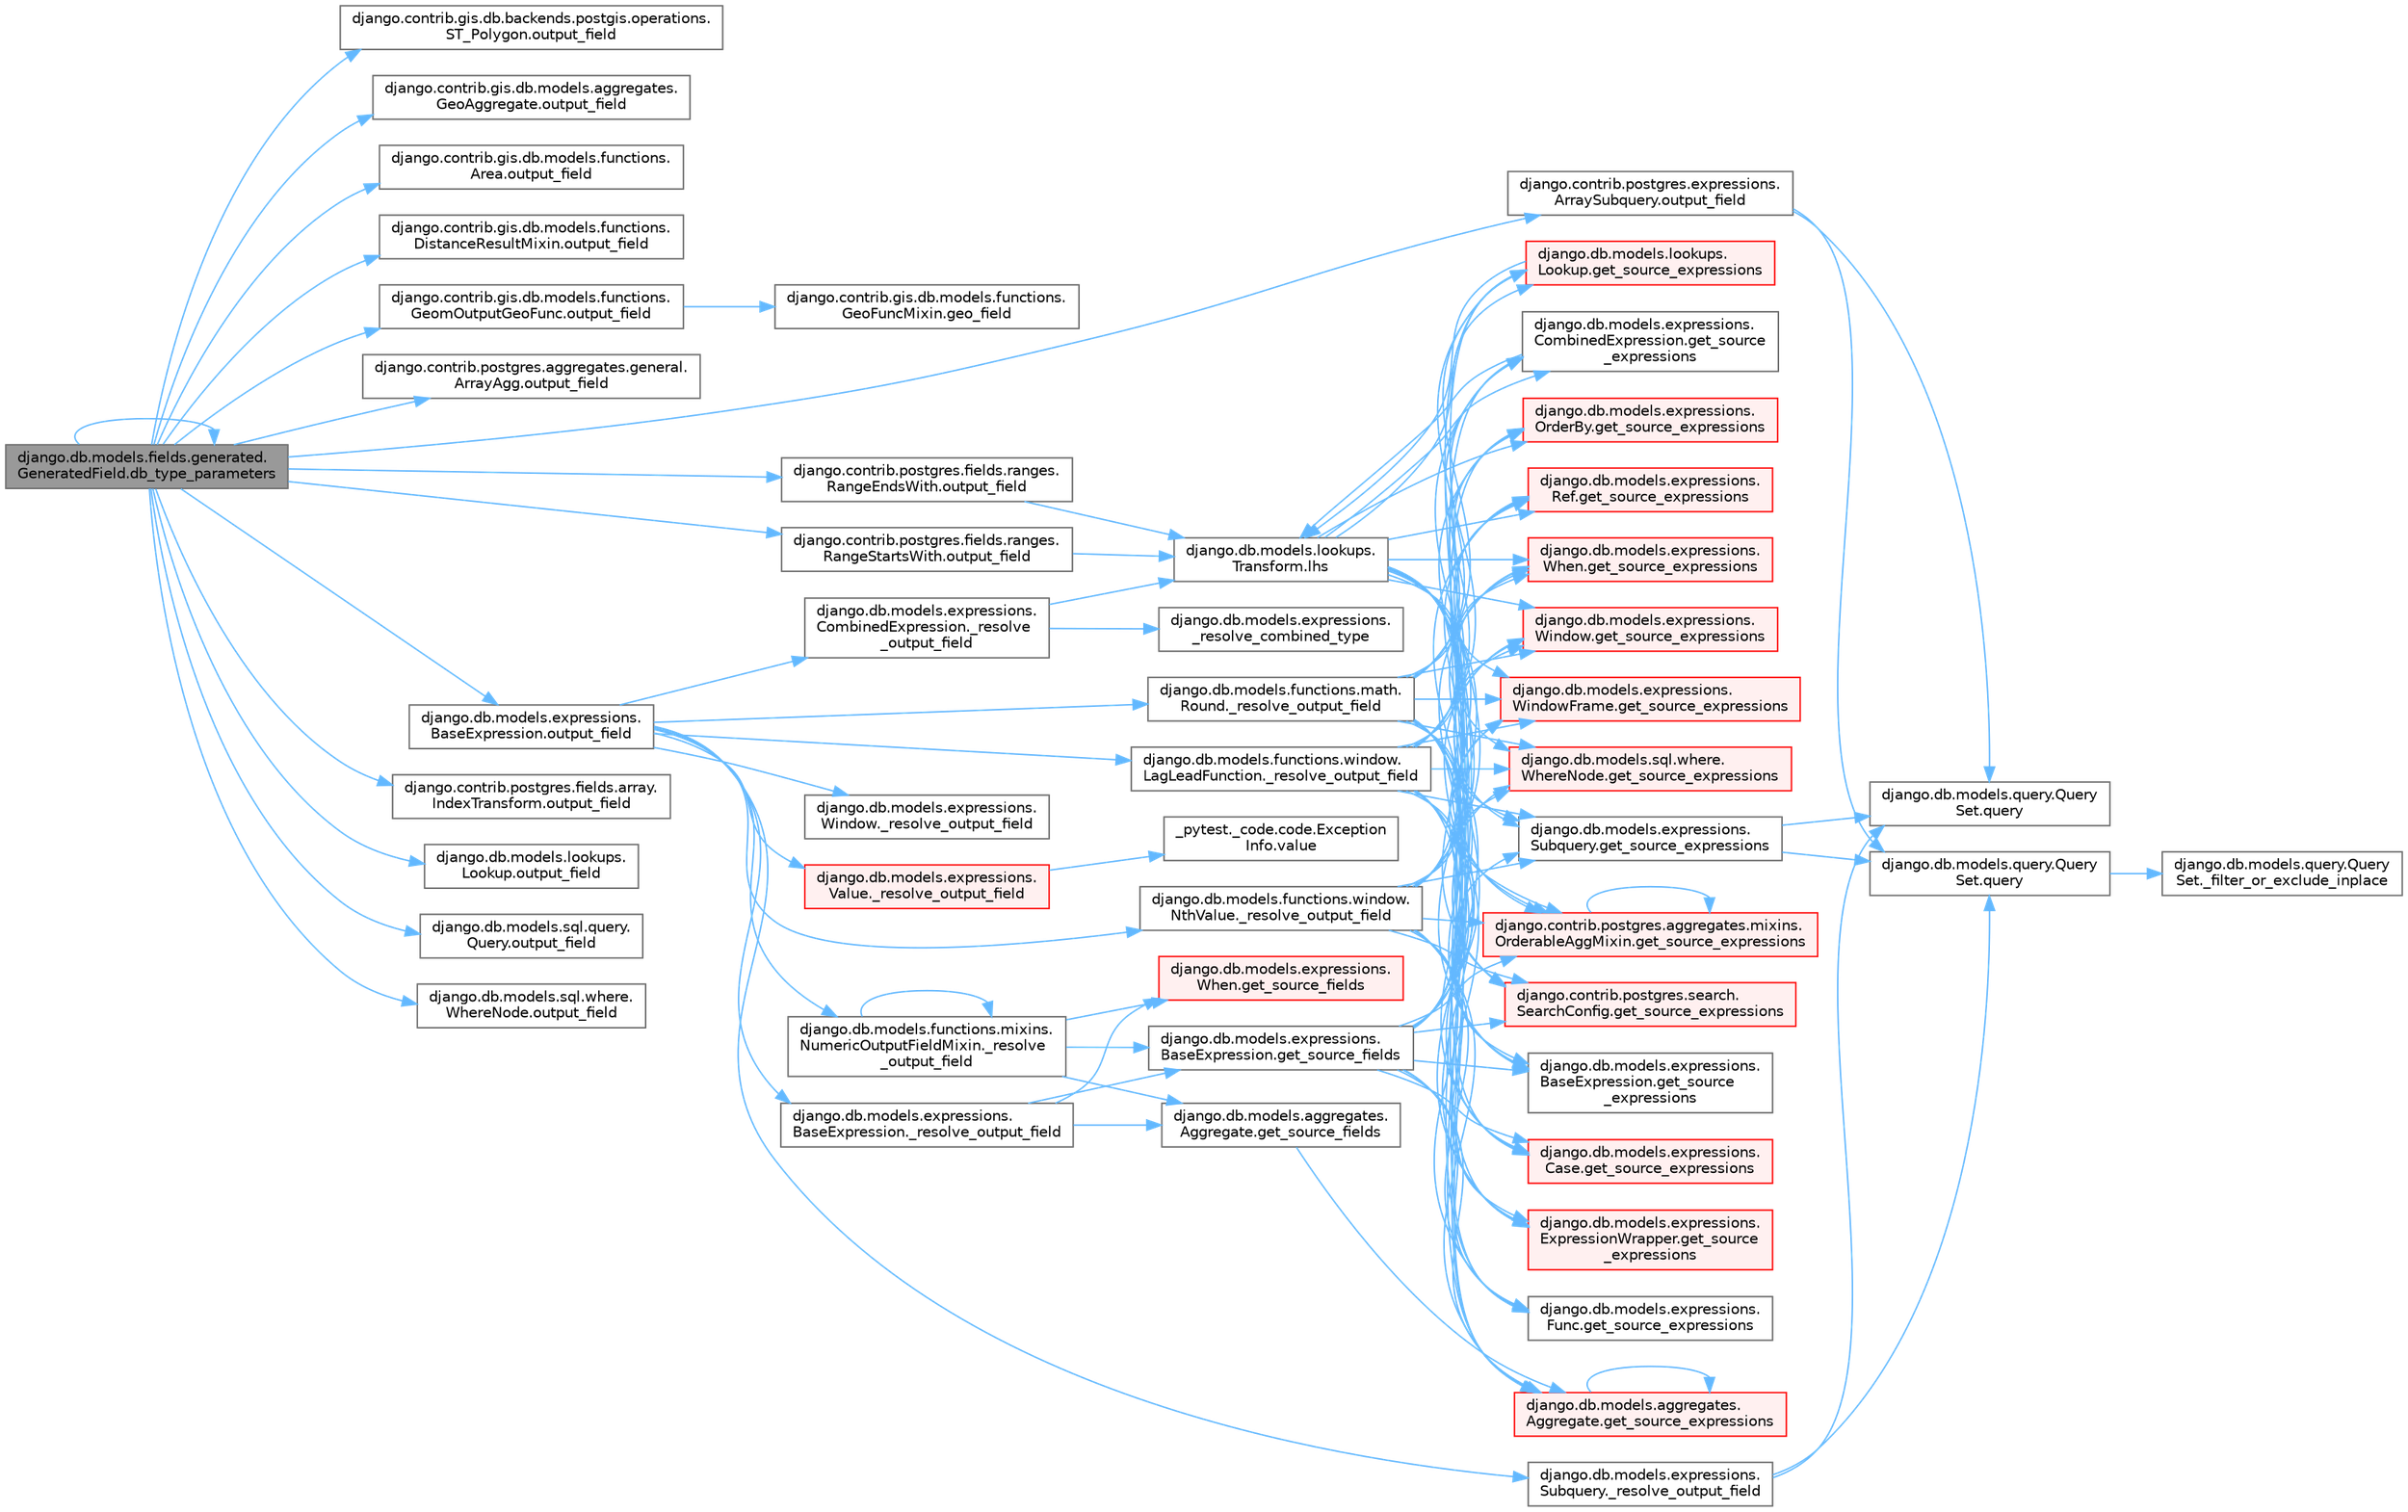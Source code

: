 digraph "django.db.models.fields.generated.GeneratedField.db_type_parameters"
{
 // LATEX_PDF_SIZE
  bgcolor="transparent";
  edge [fontname=Helvetica,fontsize=10,labelfontname=Helvetica,labelfontsize=10];
  node [fontname=Helvetica,fontsize=10,shape=box,height=0.2,width=0.4];
  rankdir="LR";
  Node1 [id="Node000001",label="django.db.models.fields.generated.\lGeneratedField.db_type_parameters",height=0.2,width=0.4,color="gray40", fillcolor="grey60", style="filled", fontcolor="black",tooltip=" "];
  Node1 -> Node1 [id="edge1_Node000001_Node000001",color="steelblue1",style="solid",tooltip=" "];
  Node1 -> Node2 [id="edge2_Node000001_Node000002",color="steelblue1",style="solid",tooltip=" "];
  Node2 [id="Node000002",label="django.contrib.gis.db.backends.postgis.operations.\lST_Polygon.output_field",height=0.2,width=0.4,color="grey40", fillcolor="white", style="filled",URL="$classdjango_1_1contrib_1_1gis_1_1db_1_1backends_1_1postgis_1_1operations_1_1_s_t___polygon.html#a4427b1b0cb4e6df4fde6c045c562118a",tooltip=" "];
  Node1 -> Node3 [id="edge3_Node000001_Node000003",color="steelblue1",style="solid",tooltip=" "];
  Node3 [id="Node000003",label="django.contrib.gis.db.models.aggregates.\lGeoAggregate.output_field",height=0.2,width=0.4,color="grey40", fillcolor="white", style="filled",URL="$classdjango_1_1contrib_1_1gis_1_1db_1_1models_1_1aggregates_1_1_geo_aggregate.html#a1f680d71d32335c5854387fa09555108",tooltip=" "];
  Node1 -> Node4 [id="edge4_Node000001_Node000004",color="steelblue1",style="solid",tooltip=" "];
  Node4 [id="Node000004",label="django.contrib.gis.db.models.functions.\lArea.output_field",height=0.2,width=0.4,color="grey40", fillcolor="white", style="filled",URL="$classdjango_1_1contrib_1_1gis_1_1db_1_1models_1_1functions_1_1_area.html#a017724b08cd640b0e7e834e003cc103d",tooltip=" "];
  Node1 -> Node5 [id="edge5_Node000001_Node000005",color="steelblue1",style="solid",tooltip=" "];
  Node5 [id="Node000005",label="django.contrib.gis.db.models.functions.\lDistanceResultMixin.output_field",height=0.2,width=0.4,color="grey40", fillcolor="white", style="filled",URL="$classdjango_1_1contrib_1_1gis_1_1db_1_1models_1_1functions_1_1_distance_result_mixin.html#af219b5c12f89e181ada240244818e239",tooltip=" "];
  Node1 -> Node6 [id="edge6_Node000001_Node000006",color="steelblue1",style="solid",tooltip=" "];
  Node6 [id="Node000006",label="django.contrib.gis.db.models.functions.\lGeomOutputGeoFunc.output_field",height=0.2,width=0.4,color="grey40", fillcolor="white", style="filled",URL="$classdjango_1_1contrib_1_1gis_1_1db_1_1models_1_1functions_1_1_geom_output_geo_func.html#a55415993f9af0a2cbde3681557342482",tooltip=" "];
  Node6 -> Node7 [id="edge7_Node000006_Node000007",color="steelblue1",style="solid",tooltip=" "];
  Node7 [id="Node000007",label="django.contrib.gis.db.models.functions.\lGeoFuncMixin.geo_field",height=0.2,width=0.4,color="grey40", fillcolor="white", style="filled",URL="$classdjango_1_1contrib_1_1gis_1_1db_1_1models_1_1functions_1_1_geo_func_mixin.html#aae4bfeb201602d13218e58d1778b4c1b",tooltip=" "];
  Node1 -> Node8 [id="edge8_Node000001_Node000008",color="steelblue1",style="solid",tooltip=" "];
  Node8 [id="Node000008",label="django.contrib.postgres.aggregates.general.\lArrayAgg.output_field",height=0.2,width=0.4,color="grey40", fillcolor="white", style="filled",URL="$classdjango_1_1contrib_1_1postgres_1_1aggregates_1_1general_1_1_array_agg.html#a845ed6cbbb6d6fe470d9478934ade450",tooltip=" "];
  Node1 -> Node9 [id="edge9_Node000001_Node000009",color="steelblue1",style="solid",tooltip=" "];
  Node9 [id="Node000009",label="django.contrib.postgres.expressions.\lArraySubquery.output_field",height=0.2,width=0.4,color="grey40", fillcolor="white", style="filled",URL="$classdjango_1_1contrib_1_1postgres_1_1expressions_1_1_array_subquery.html#adfc4d450008ff7b23517e73cbd1ad172",tooltip=" "];
  Node9 -> Node10 [id="edge10_Node000009_Node000010",color="steelblue1",style="solid",tooltip=" "];
  Node10 [id="Node000010",label="django.db.models.query.Query\lSet.query",height=0.2,width=0.4,color="grey40", fillcolor="white", style="filled",URL="$classdjango_1_1db_1_1models_1_1query_1_1_query_set.html#a8028ed81b109acb162489dbd16604c83",tooltip=" "];
  Node10 -> Node11 [id="edge11_Node000010_Node000011",color="steelblue1",style="solid",tooltip=" "];
  Node11 [id="Node000011",label="django.db.models.query.Query\lSet._filter_or_exclude_inplace",height=0.2,width=0.4,color="grey40", fillcolor="white", style="filled",URL="$classdjango_1_1db_1_1models_1_1query_1_1_query_set.html#aabeb9102e4ff687eea5dc3a6d54a8a29",tooltip=" "];
  Node9 -> Node12 [id="edge12_Node000009_Node000012",color="steelblue1",style="solid",tooltip=" "];
  Node12 [id="Node000012",label="django.db.models.query.Query\lSet.query",height=0.2,width=0.4,color="grey40", fillcolor="white", style="filled",URL="$classdjango_1_1db_1_1models_1_1query_1_1_query_set.html#a0b0307a9b3f65303afb2c5783372d2c2",tooltip=" "];
  Node1 -> Node13 [id="edge13_Node000001_Node000013",color="steelblue1",style="solid",tooltip=" "];
  Node13 [id="Node000013",label="django.contrib.postgres.fields.array.\lIndexTransform.output_field",height=0.2,width=0.4,color="grey40", fillcolor="white", style="filled",URL="$classdjango_1_1contrib_1_1postgres_1_1fields_1_1array_1_1_index_transform.html#ae3ca901f64e761da8d9dff087275f9ef",tooltip=" "];
  Node1 -> Node14 [id="edge14_Node000001_Node000014",color="steelblue1",style="solid",tooltip=" "];
  Node14 [id="Node000014",label="django.contrib.postgres.fields.ranges.\lRangeEndsWith.output_field",height=0.2,width=0.4,color="grey40", fillcolor="white", style="filled",URL="$classdjango_1_1contrib_1_1postgres_1_1fields_1_1ranges_1_1_range_ends_with.html#ab81e75d2435974b6171ddb1cbce4ebd9",tooltip=" "];
  Node14 -> Node15 [id="edge15_Node000014_Node000015",color="steelblue1",style="solid",tooltip=" "];
  Node15 [id="Node000015",label="django.db.models.lookups.\lTransform.lhs",height=0.2,width=0.4,color="grey40", fillcolor="white", style="filled",URL="$classdjango_1_1db_1_1models_1_1lookups_1_1_transform.html#ac0ce01e192abd1a739a4c77fcc8a1bf9",tooltip=" "];
  Node15 -> Node16 [id="edge16_Node000015_Node000016",color="steelblue1",style="solid",tooltip=" "];
  Node16 [id="Node000016",label="django.contrib.postgres.aggregates.mixins.\lOrderableAggMixin.get_source_expressions",height=0.2,width=0.4,color="red", fillcolor="#FFF0F0", style="filled",URL="$classdjango_1_1contrib_1_1postgres_1_1aggregates_1_1mixins_1_1_orderable_agg_mixin.html#abed9d6bb5142aafc8b77ac03f9d7a989",tooltip=" "];
  Node16 -> Node16 [id="edge17_Node000016_Node000016",color="steelblue1",style="solid",tooltip=" "];
  Node15 -> Node30 [id="edge18_Node000015_Node000030",color="steelblue1",style="solid",tooltip=" "];
  Node30 [id="Node000030",label="django.contrib.postgres.search.\lSearchConfig.get_source_expressions",height=0.2,width=0.4,color="red", fillcolor="#FFF0F0", style="filled",URL="$classdjango_1_1contrib_1_1postgres_1_1search_1_1_search_config.html#a2c17d4dfedc6381528df8a0a1b3751bf",tooltip=" "];
  Node15 -> Node33 [id="edge19_Node000015_Node000033",color="steelblue1",style="solid",tooltip=" "];
  Node33 [id="Node000033",label="django.db.models.aggregates.\lAggregate.get_source_expressions",height=0.2,width=0.4,color="red", fillcolor="#FFF0F0", style="filled",URL="$classdjango_1_1db_1_1models_1_1aggregates_1_1_aggregate.html#a4a47839518c013f780a931e4bcf2d4f1",tooltip=" "];
  Node33 -> Node33 [id="edge20_Node000033_Node000033",color="steelblue1",style="solid",tooltip=" "];
  Node15 -> Node262 [id="edge21_Node000015_Node000262",color="steelblue1",style="solid",tooltip=" "];
  Node262 [id="Node000262",label="django.db.models.expressions.\lBaseExpression.get_source\l_expressions",height=0.2,width=0.4,color="grey40", fillcolor="white", style="filled",URL="$classdjango_1_1db_1_1models_1_1expressions_1_1_base_expression.html#a1a052b2bf91363cc1367dbffb2b47708",tooltip=" "];
  Node15 -> Node263 [id="edge22_Node000015_Node000263",color="steelblue1",style="solid",tooltip=" "];
  Node263 [id="Node000263",label="django.db.models.expressions.\lCase.get_source_expressions",height=0.2,width=0.4,color="red", fillcolor="#FFF0F0", style="filled",URL="$classdjango_1_1db_1_1models_1_1expressions_1_1_case.html#a342de2ff64d7b1a41e1a86d89dee51b4",tooltip=" "];
  Node15 -> Node270 [id="edge23_Node000015_Node000270",color="steelblue1",style="solid",tooltip=" "];
  Node270 [id="Node000270",label="django.db.models.expressions.\lCombinedExpression.get_source\l_expressions",height=0.2,width=0.4,color="grey40", fillcolor="white", style="filled",URL="$classdjango_1_1db_1_1models_1_1expressions_1_1_combined_expression.html#a310a894787d41c927558cb35b23d3a90",tooltip=" "];
  Node270 -> Node15 [id="edge24_Node000270_Node000015",color="steelblue1",style="solid",tooltip=" "];
  Node15 -> Node271 [id="edge25_Node000015_Node000271",color="steelblue1",style="solid",tooltip=" "];
  Node271 [id="Node000271",label="django.db.models.expressions.\lExpressionWrapper.get_source\l_expressions",height=0.2,width=0.4,color="red", fillcolor="#FFF0F0", style="filled",URL="$classdjango_1_1db_1_1models_1_1expressions_1_1_expression_wrapper.html#abdd54fb24f108830588d86a69e619e8f",tooltip=" "];
  Node15 -> Node275 [id="edge26_Node000015_Node000275",color="steelblue1",style="solid",tooltip=" "];
  Node275 [id="Node000275",label="django.db.models.expressions.\lFunc.get_source_expressions",height=0.2,width=0.4,color="grey40", fillcolor="white", style="filled",URL="$classdjango_1_1db_1_1models_1_1expressions_1_1_func.html#a2edd81324f310981c50c4d7d6b02fc36",tooltip=" "];
  Node15 -> Node276 [id="edge27_Node000015_Node000276",color="steelblue1",style="solid",tooltip=" "];
  Node276 [id="Node000276",label="django.db.models.expressions.\lOrderBy.get_source_expressions",height=0.2,width=0.4,color="red", fillcolor="#FFF0F0", style="filled",URL="$classdjango_1_1db_1_1models_1_1expressions_1_1_order_by.html#aa0b698a72cab3662300d9849e2e0b2df",tooltip=" "];
  Node15 -> Node277 [id="edge28_Node000015_Node000277",color="steelblue1",style="solid",tooltip=" "];
  Node277 [id="Node000277",label="django.db.models.expressions.\lRef.get_source_expressions",height=0.2,width=0.4,color="red", fillcolor="#FFF0F0", style="filled",URL="$classdjango_1_1db_1_1models_1_1expressions_1_1_ref.html#a34966901a7ce794db70ff599b65fe2ce",tooltip=" "];
  Node15 -> Node278 [id="edge29_Node000015_Node000278",color="steelblue1",style="solid",tooltip=" "];
  Node278 [id="Node000278",label="django.db.models.expressions.\lSubquery.get_source_expressions",height=0.2,width=0.4,color="grey40", fillcolor="white", style="filled",URL="$classdjango_1_1db_1_1models_1_1expressions_1_1_subquery.html#a39b90b2b3d0ee3caf0b75571062f214e",tooltip=" "];
  Node278 -> Node10 [id="edge30_Node000278_Node000010",color="steelblue1",style="solid",tooltip=" "];
  Node278 -> Node12 [id="edge31_Node000278_Node000012",color="steelblue1",style="solid",tooltip=" "];
  Node15 -> Node279 [id="edge32_Node000015_Node000279",color="steelblue1",style="solid",tooltip=" "];
  Node279 [id="Node000279",label="django.db.models.expressions.\lWhen.get_source_expressions",height=0.2,width=0.4,color="red", fillcolor="#FFF0F0", style="filled",URL="$classdjango_1_1db_1_1models_1_1expressions_1_1_when.html#aed38e210fabf48478aed2ff00ccbdfbe",tooltip=" "];
  Node15 -> Node284 [id="edge33_Node000015_Node000284",color="steelblue1",style="solid",tooltip=" "];
  Node284 [id="Node000284",label="django.db.models.expressions.\lWindow.get_source_expressions",height=0.2,width=0.4,color="red", fillcolor="#FFF0F0", style="filled",URL="$classdjango_1_1db_1_1models_1_1expressions_1_1_window.html#a52d79e8fa282239e67f8d9cdc5112388",tooltip=" "];
  Node15 -> Node286 [id="edge34_Node000015_Node000286",color="steelblue1",style="solid",tooltip=" "];
  Node286 [id="Node000286",label="django.db.models.expressions.\lWindowFrame.get_source_expressions",height=0.2,width=0.4,color="red", fillcolor="#FFF0F0", style="filled",URL="$classdjango_1_1db_1_1models_1_1expressions_1_1_window_frame.html#a4b54c4c9b4c4a68308953d25703a2544",tooltip=" "];
  Node15 -> Node2898 [id="edge35_Node000015_Node002898",color="steelblue1",style="solid",tooltip=" "];
  Node2898 [id="Node002898",label="django.db.models.lookups.\lLookup.get_source_expressions",height=0.2,width=0.4,color="red", fillcolor="#FFF0F0", style="filled",URL="$classdjango_1_1db_1_1models_1_1lookups_1_1_lookup.html#ab733397a7e7276a69a7092430799a22a",tooltip=" "];
  Node2898 -> Node15 [id="edge36_Node002898_Node000015",color="steelblue1",style="solid",tooltip=" "];
  Node15 -> Node2900 [id="edge37_Node000015_Node002900",color="steelblue1",style="solid",tooltip=" "];
  Node2900 [id="Node002900",label="django.db.models.sql.where.\lWhereNode.get_source_expressions",height=0.2,width=0.4,color="red", fillcolor="#FFF0F0", style="filled",URL="$classdjango_1_1db_1_1models_1_1sql_1_1where_1_1_where_node.html#ae3155308ff1faf4914e3e7f0134f49d7",tooltip=" "];
  Node1 -> Node257 [id="edge38_Node000001_Node000257",color="steelblue1",style="solid",tooltip=" "];
  Node257 [id="Node000257",label="django.contrib.postgres.fields.ranges.\lRangeStartsWith.output_field",height=0.2,width=0.4,color="grey40", fillcolor="white", style="filled",URL="$classdjango_1_1contrib_1_1postgres_1_1fields_1_1ranges_1_1_range_starts_with.html#a4e864cbda43e695a0ae6b2c3b4ced157",tooltip=" "];
  Node257 -> Node15 [id="edge39_Node000257_Node000015",color="steelblue1",style="solid",tooltip=" "];
  Node1 -> Node258 [id="edge40_Node000001_Node000258",color="steelblue1",style="solid",tooltip=" "];
  Node258 [id="Node000258",label="django.db.models.expressions.\lBaseExpression.output_field",height=0.2,width=0.4,color="grey40", fillcolor="white", style="filled",URL="$classdjango_1_1db_1_1models_1_1expressions_1_1_base_expression.html#a7f0982cb1de5cdeaa7f043c3ae611a6d",tooltip=" "];
  Node258 -> Node259 [id="edge41_Node000258_Node000259",color="steelblue1",style="solid",tooltip=" "];
  Node259 [id="Node000259",label="django.db.models.expressions.\lBaseExpression._resolve_output_field",height=0.2,width=0.4,color="grey40", fillcolor="white", style="filled",URL="$classdjango_1_1db_1_1models_1_1expressions_1_1_base_expression.html#a4d77b67d8a2c12f240cfa67a218742d9",tooltip=" "];
  Node259 -> Node260 [id="edge42_Node000259_Node000260",color="steelblue1",style="solid",tooltip=" "];
  Node260 [id="Node000260",label="django.db.models.aggregates.\lAggregate.get_source_fields",height=0.2,width=0.4,color="grey40", fillcolor="white", style="filled",URL="$classdjango_1_1db_1_1models_1_1aggregates_1_1_aggregate.html#af73c40e545aeb53760d4f8ab45795ce7",tooltip=" "];
  Node260 -> Node33 [id="edge43_Node000260_Node000033",color="steelblue1",style="solid",tooltip=" "];
  Node259 -> Node261 [id="edge44_Node000259_Node000261",color="steelblue1",style="solid",tooltip=" "];
  Node261 [id="Node000261",label="django.db.models.expressions.\lBaseExpression.get_source_fields",height=0.2,width=0.4,color="grey40", fillcolor="white", style="filled",URL="$classdjango_1_1db_1_1models_1_1expressions_1_1_base_expression.html#a12ff1384ded4ceeeb39de09b54a827aa",tooltip=" "];
  Node261 -> Node16 [id="edge45_Node000261_Node000016",color="steelblue1",style="solid",tooltip=" "];
  Node261 -> Node30 [id="edge46_Node000261_Node000030",color="steelblue1",style="solid",tooltip=" "];
  Node261 -> Node33 [id="edge47_Node000261_Node000033",color="steelblue1",style="solid",tooltip=" "];
  Node261 -> Node262 [id="edge48_Node000261_Node000262",color="steelblue1",style="solid",tooltip=" "];
  Node261 -> Node263 [id="edge49_Node000261_Node000263",color="steelblue1",style="solid",tooltip=" "];
  Node261 -> Node270 [id="edge50_Node000261_Node000270",color="steelblue1",style="solid",tooltip=" "];
  Node261 -> Node271 [id="edge51_Node000261_Node000271",color="steelblue1",style="solid",tooltip=" "];
  Node261 -> Node275 [id="edge52_Node000261_Node000275",color="steelblue1",style="solid",tooltip=" "];
  Node261 -> Node276 [id="edge53_Node000261_Node000276",color="steelblue1",style="solid",tooltip=" "];
  Node261 -> Node277 [id="edge54_Node000261_Node000277",color="steelblue1",style="solid",tooltip=" "];
  Node261 -> Node278 [id="edge55_Node000261_Node000278",color="steelblue1",style="solid",tooltip=" "];
  Node261 -> Node279 [id="edge56_Node000261_Node000279",color="steelblue1",style="solid",tooltip=" "];
  Node261 -> Node284 [id="edge57_Node000261_Node000284",color="steelblue1",style="solid",tooltip=" "];
  Node261 -> Node286 [id="edge58_Node000261_Node000286",color="steelblue1",style="solid",tooltip=" "];
  Node261 -> Node2898 [id="edge59_Node000261_Node002898",color="steelblue1",style="solid",tooltip=" "];
  Node261 -> Node2900 [id="edge60_Node000261_Node002900",color="steelblue1",style="solid",tooltip=" "];
  Node259 -> Node4449 [id="edge61_Node000259_Node004449",color="steelblue1",style="solid",tooltip=" "];
  Node4449 [id="Node004449",label="django.db.models.expressions.\lWhen.get_source_fields",height=0.2,width=0.4,color="red", fillcolor="#FFF0F0", style="filled",URL="$classdjango_1_1db_1_1models_1_1expressions_1_1_when.html#a93cd7faaf5353bb517a72f98cd9b0fb4",tooltip=" "];
  Node258 -> Node4450 [id="edge62_Node000258_Node004450",color="steelblue1",style="solid",tooltip=" "];
  Node4450 [id="Node004450",label="django.db.models.expressions.\lCombinedExpression._resolve\l_output_field",height=0.2,width=0.4,color="grey40", fillcolor="white", style="filled",URL="$classdjango_1_1db_1_1models_1_1expressions_1_1_combined_expression.html#ad5c6df54cfa479187073e305a8cbae20",tooltip=" "];
  Node4450 -> Node4451 [id="edge63_Node004450_Node004451",color="steelblue1",style="solid",tooltip=" "];
  Node4451 [id="Node004451",label="django.db.models.expressions.\l_resolve_combined_type",height=0.2,width=0.4,color="grey40", fillcolor="white", style="filled",URL="$namespacedjango_1_1db_1_1models_1_1expressions.html#aff7987c18576aebba662d4c1088fb043",tooltip=" "];
  Node4450 -> Node15 [id="edge64_Node004450_Node000015",color="steelblue1",style="solid",tooltip=" "];
  Node258 -> Node4452 [id="edge65_Node000258_Node004452",color="steelblue1",style="solid",tooltip=" "];
  Node4452 [id="Node004452",label="django.db.models.expressions.\lSubquery._resolve_output_field",height=0.2,width=0.4,color="grey40", fillcolor="white", style="filled",URL="$classdjango_1_1db_1_1models_1_1expressions_1_1_subquery.html#a1e6f5dc8cd3e49d208c9b8770607552d",tooltip=" "];
  Node4452 -> Node10 [id="edge66_Node004452_Node000010",color="steelblue1",style="solid",tooltip=" "];
  Node4452 -> Node12 [id="edge67_Node004452_Node000012",color="steelblue1",style="solid",tooltip=" "];
  Node258 -> Node4453 [id="edge68_Node000258_Node004453",color="steelblue1",style="solid",tooltip=" "];
  Node4453 [id="Node004453",label="django.db.models.expressions.\lValue._resolve_output_field",height=0.2,width=0.4,color="red", fillcolor="#FFF0F0", style="filled",URL="$classdjango_1_1db_1_1models_1_1expressions_1_1_value.html#af1af121c7b76f0e7325f3276049675dd",tooltip=" "];
  Node4453 -> Node432 [id="edge69_Node004453_Node000432",color="steelblue1",style="solid",tooltip=" "];
  Node432 [id="Node000432",label="_pytest._code.code.Exception\lInfo.value",height=0.2,width=0.4,color="grey40", fillcolor="white", style="filled",URL="$class__pytest_1_1__code_1_1code_1_1_exception_info.html#a65675b4b4254ece8c2b96f442ffa6a75",tooltip=" "];
  Node258 -> Node4454 [id="edge70_Node000258_Node004454",color="steelblue1",style="solid",tooltip=" "];
  Node4454 [id="Node004454",label="django.db.models.expressions.\lWindow._resolve_output_field",height=0.2,width=0.4,color="grey40", fillcolor="white", style="filled",URL="$classdjango_1_1db_1_1models_1_1expressions_1_1_window.html#a165cffc4e962ae979c8c6bf5f1ed30bd",tooltip=" "];
  Node258 -> Node4455 [id="edge71_Node000258_Node004455",color="steelblue1",style="solid",tooltip=" "];
  Node4455 [id="Node004455",label="django.db.models.functions.math.\lRound._resolve_output_field",height=0.2,width=0.4,color="grey40", fillcolor="white", style="filled",URL="$classdjango_1_1db_1_1models_1_1functions_1_1math_1_1_round.html#aa7b9332c35bc83a0f7055177fb9304e3",tooltip=" "];
  Node4455 -> Node16 [id="edge72_Node004455_Node000016",color="steelblue1",style="solid",tooltip=" "];
  Node4455 -> Node30 [id="edge73_Node004455_Node000030",color="steelblue1",style="solid",tooltip=" "];
  Node4455 -> Node33 [id="edge74_Node004455_Node000033",color="steelblue1",style="solid",tooltip=" "];
  Node4455 -> Node262 [id="edge75_Node004455_Node000262",color="steelblue1",style="solid",tooltip=" "];
  Node4455 -> Node263 [id="edge76_Node004455_Node000263",color="steelblue1",style="solid",tooltip=" "];
  Node4455 -> Node270 [id="edge77_Node004455_Node000270",color="steelblue1",style="solid",tooltip=" "];
  Node4455 -> Node271 [id="edge78_Node004455_Node000271",color="steelblue1",style="solid",tooltip=" "];
  Node4455 -> Node275 [id="edge79_Node004455_Node000275",color="steelblue1",style="solid",tooltip=" "];
  Node4455 -> Node276 [id="edge80_Node004455_Node000276",color="steelblue1",style="solid",tooltip=" "];
  Node4455 -> Node277 [id="edge81_Node004455_Node000277",color="steelblue1",style="solid",tooltip=" "];
  Node4455 -> Node278 [id="edge82_Node004455_Node000278",color="steelblue1",style="solid",tooltip=" "];
  Node4455 -> Node279 [id="edge83_Node004455_Node000279",color="steelblue1",style="solid",tooltip=" "];
  Node4455 -> Node284 [id="edge84_Node004455_Node000284",color="steelblue1",style="solid",tooltip=" "];
  Node4455 -> Node286 [id="edge85_Node004455_Node000286",color="steelblue1",style="solid",tooltip=" "];
  Node4455 -> Node2898 [id="edge86_Node004455_Node002898",color="steelblue1",style="solid",tooltip=" "];
  Node4455 -> Node2900 [id="edge87_Node004455_Node002900",color="steelblue1",style="solid",tooltip=" "];
  Node258 -> Node4456 [id="edge88_Node000258_Node004456",color="steelblue1",style="solid",tooltip=" "];
  Node4456 [id="Node004456",label="django.db.models.functions.mixins.\lNumericOutputFieldMixin._resolve\l_output_field",height=0.2,width=0.4,color="grey40", fillcolor="white", style="filled",URL="$classdjango_1_1db_1_1models_1_1functions_1_1mixins_1_1_numeric_output_field_mixin.html#ada10dc529cfe036597471f6439dfb0c5",tooltip=" "];
  Node4456 -> Node4456 [id="edge89_Node004456_Node004456",color="steelblue1",style="solid",tooltip=" "];
  Node4456 -> Node260 [id="edge90_Node004456_Node000260",color="steelblue1",style="solid",tooltip=" "];
  Node4456 -> Node261 [id="edge91_Node004456_Node000261",color="steelblue1",style="solid",tooltip=" "];
  Node4456 -> Node4449 [id="edge92_Node004456_Node004449",color="steelblue1",style="solid",tooltip=" "];
  Node258 -> Node4457 [id="edge93_Node000258_Node004457",color="steelblue1",style="solid",tooltip=" "];
  Node4457 [id="Node004457",label="django.db.models.functions.window.\lLagLeadFunction._resolve_output_field",height=0.2,width=0.4,color="grey40", fillcolor="white", style="filled",URL="$classdjango_1_1db_1_1models_1_1functions_1_1window_1_1_lag_lead_function.html#ad9fef4f0de0bae4168483d83bf154eb5",tooltip=" "];
  Node4457 -> Node16 [id="edge94_Node004457_Node000016",color="steelblue1",style="solid",tooltip=" "];
  Node4457 -> Node30 [id="edge95_Node004457_Node000030",color="steelblue1",style="solid",tooltip=" "];
  Node4457 -> Node33 [id="edge96_Node004457_Node000033",color="steelblue1",style="solid",tooltip=" "];
  Node4457 -> Node262 [id="edge97_Node004457_Node000262",color="steelblue1",style="solid",tooltip=" "];
  Node4457 -> Node263 [id="edge98_Node004457_Node000263",color="steelblue1",style="solid",tooltip=" "];
  Node4457 -> Node270 [id="edge99_Node004457_Node000270",color="steelblue1",style="solid",tooltip=" "];
  Node4457 -> Node271 [id="edge100_Node004457_Node000271",color="steelblue1",style="solid",tooltip=" "];
  Node4457 -> Node275 [id="edge101_Node004457_Node000275",color="steelblue1",style="solid",tooltip=" "];
  Node4457 -> Node276 [id="edge102_Node004457_Node000276",color="steelblue1",style="solid",tooltip=" "];
  Node4457 -> Node277 [id="edge103_Node004457_Node000277",color="steelblue1",style="solid",tooltip=" "];
  Node4457 -> Node278 [id="edge104_Node004457_Node000278",color="steelblue1",style="solid",tooltip=" "];
  Node4457 -> Node279 [id="edge105_Node004457_Node000279",color="steelblue1",style="solid",tooltip=" "];
  Node4457 -> Node284 [id="edge106_Node004457_Node000284",color="steelblue1",style="solid",tooltip=" "];
  Node4457 -> Node286 [id="edge107_Node004457_Node000286",color="steelblue1",style="solid",tooltip=" "];
  Node4457 -> Node2898 [id="edge108_Node004457_Node002898",color="steelblue1",style="solid",tooltip=" "];
  Node4457 -> Node2900 [id="edge109_Node004457_Node002900",color="steelblue1",style="solid",tooltip=" "];
  Node258 -> Node4458 [id="edge110_Node000258_Node004458",color="steelblue1",style="solid",tooltip=" "];
  Node4458 [id="Node004458",label="django.db.models.functions.window.\lNthValue._resolve_output_field",height=0.2,width=0.4,color="grey40", fillcolor="white", style="filled",URL="$classdjango_1_1db_1_1models_1_1functions_1_1window_1_1_nth_value.html#a01f5c13b954177f7f499ab3a354aa38a",tooltip=" "];
  Node4458 -> Node16 [id="edge111_Node004458_Node000016",color="steelblue1",style="solid",tooltip=" "];
  Node4458 -> Node30 [id="edge112_Node004458_Node000030",color="steelblue1",style="solid",tooltip=" "];
  Node4458 -> Node33 [id="edge113_Node004458_Node000033",color="steelblue1",style="solid",tooltip=" "];
  Node4458 -> Node262 [id="edge114_Node004458_Node000262",color="steelblue1",style="solid",tooltip=" "];
  Node4458 -> Node263 [id="edge115_Node004458_Node000263",color="steelblue1",style="solid",tooltip=" "];
  Node4458 -> Node270 [id="edge116_Node004458_Node000270",color="steelblue1",style="solid",tooltip=" "];
  Node4458 -> Node271 [id="edge117_Node004458_Node000271",color="steelblue1",style="solid",tooltip=" "];
  Node4458 -> Node275 [id="edge118_Node004458_Node000275",color="steelblue1",style="solid",tooltip=" "];
  Node4458 -> Node276 [id="edge119_Node004458_Node000276",color="steelblue1",style="solid",tooltip=" "];
  Node4458 -> Node277 [id="edge120_Node004458_Node000277",color="steelblue1",style="solid",tooltip=" "];
  Node4458 -> Node278 [id="edge121_Node004458_Node000278",color="steelblue1",style="solid",tooltip=" "];
  Node4458 -> Node279 [id="edge122_Node004458_Node000279",color="steelblue1",style="solid",tooltip=" "];
  Node4458 -> Node284 [id="edge123_Node004458_Node000284",color="steelblue1",style="solid",tooltip=" "];
  Node4458 -> Node286 [id="edge124_Node004458_Node000286",color="steelblue1",style="solid",tooltip=" "];
  Node4458 -> Node2898 [id="edge125_Node004458_Node002898",color="steelblue1",style="solid",tooltip=" "];
  Node4458 -> Node2900 [id="edge126_Node004458_Node002900",color="steelblue1",style="solid",tooltip=" "];
  Node1 -> Node1435 [id="edge127_Node000001_Node001435",color="steelblue1",style="solid",tooltip=" "];
  Node1435 [id="Node001435",label="django.db.models.lookups.\lLookup.output_field",height=0.2,width=0.4,color="grey40", fillcolor="white", style="filled",URL="$classdjango_1_1db_1_1models_1_1lookups_1_1_lookup.html#ac5f7b4f3c6722942ef415a8f83b98745",tooltip=" "];
  Node1 -> Node1436 [id="edge128_Node000001_Node001436",color="steelblue1",style="solid",tooltip=" "];
  Node1436 [id="Node001436",label="django.db.models.sql.query.\lQuery.output_field",height=0.2,width=0.4,color="grey40", fillcolor="white", style="filled",URL="$classdjango_1_1db_1_1models_1_1sql_1_1query_1_1_query.html#a53ec5a7472740d502ccbe1a6e526aa26",tooltip=" "];
  Node1 -> Node1437 [id="edge129_Node000001_Node001437",color="steelblue1",style="solid",tooltip=" "];
  Node1437 [id="Node001437",label="django.db.models.sql.where.\lWhereNode.output_field",height=0.2,width=0.4,color="grey40", fillcolor="white", style="filled",URL="$classdjango_1_1db_1_1models_1_1sql_1_1where_1_1_where_node.html#ac9648ee33da9c2746f6ca859befdf6b2",tooltip=" "];
}
